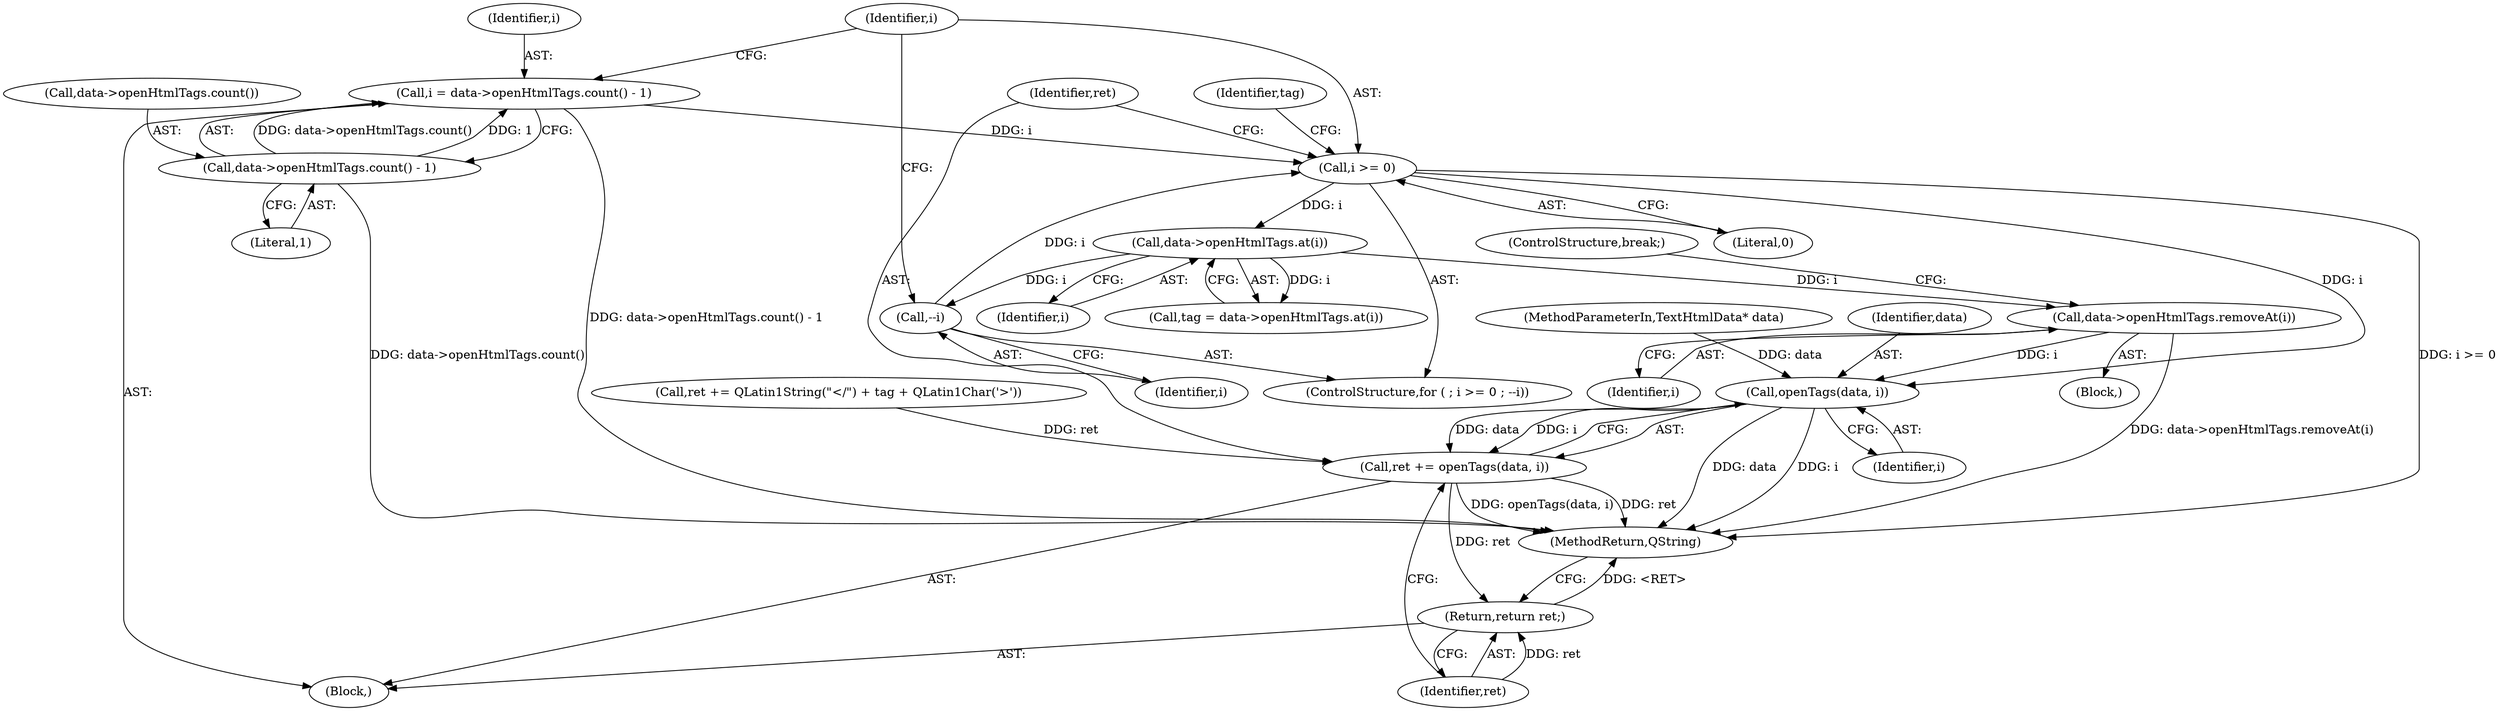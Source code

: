 digraph "1_kde_6a7f59ee1b9dbc6e5cf9e5f3b306504d02b73ef0@API" {
"1000137" [label="(Call,data->openHtmlTags.removeAt(i))"];
"1000121" [label="(Call,data->openHtmlTags.at(i))"];
"1000113" [label="(Call,i >= 0)"];
"1000116" [label="(Call,--i)"];
"1000107" [label="(Call,i = data->openHtmlTags.count() - 1)"];
"1000109" [label="(Call,data->openHtmlTags.count() - 1)"];
"1000142" [label="(Call,openTags(data, i))"];
"1000140" [label="(Call,ret += openTags(data, i))"];
"1000145" [label="(Return,return ret;)"];
"1000136" [label="(Block,)"];
"1000113" [label="(Call,i >= 0)"];
"1000101" [label="(MethodParameterIn,TextHtmlData* data)"];
"1000116" [label="(Call,--i)"];
"1000145" [label="(Return,return ret;)"];
"1000143" [label="(Identifier,data)"];
"1000119" [label="(Call,tag = data->openHtmlTags.at(i))"];
"1000103" [label="(Block,)"];
"1000138" [label="(Identifier,i)"];
"1000120" [label="(Identifier,tag)"];
"1000123" [label="(Call,ret += QLatin1String(\"</\") + tag + QLatin1Char('>'))"];
"1000147" [label="(MethodReturn,QString)"];
"1000121" [label="(Call,data->openHtmlTags.at(i))"];
"1000110" [label="(Call,data->openHtmlTags.count())"];
"1000111" [label="(Literal,1)"];
"1000108" [label="(Identifier,i)"];
"1000117" [label="(Identifier,i)"];
"1000139" [label="(ControlStructure,break;)"];
"1000146" [label="(Identifier,ret)"];
"1000140" [label="(Call,ret += openTags(data, i))"];
"1000142" [label="(Call,openTags(data, i))"];
"1000122" [label="(Identifier,i)"];
"1000137" [label="(Call,data->openHtmlTags.removeAt(i))"];
"1000114" [label="(Identifier,i)"];
"1000112" [label="(ControlStructure,for ( ; i >= 0 ; --i))"];
"1000115" [label="(Literal,0)"];
"1000141" [label="(Identifier,ret)"];
"1000144" [label="(Identifier,i)"];
"1000109" [label="(Call,data->openHtmlTags.count() - 1)"];
"1000107" [label="(Call,i = data->openHtmlTags.count() - 1)"];
"1000137" -> "1000136"  [label="AST: "];
"1000137" -> "1000138"  [label="CFG: "];
"1000138" -> "1000137"  [label="AST: "];
"1000139" -> "1000137"  [label="CFG: "];
"1000137" -> "1000147"  [label="DDG: data->openHtmlTags.removeAt(i)"];
"1000121" -> "1000137"  [label="DDG: i"];
"1000137" -> "1000142"  [label="DDG: i"];
"1000121" -> "1000119"  [label="AST: "];
"1000121" -> "1000122"  [label="CFG: "];
"1000122" -> "1000121"  [label="AST: "];
"1000119" -> "1000121"  [label="CFG: "];
"1000121" -> "1000116"  [label="DDG: i"];
"1000121" -> "1000119"  [label="DDG: i"];
"1000113" -> "1000121"  [label="DDG: i"];
"1000113" -> "1000112"  [label="AST: "];
"1000113" -> "1000115"  [label="CFG: "];
"1000114" -> "1000113"  [label="AST: "];
"1000115" -> "1000113"  [label="AST: "];
"1000120" -> "1000113"  [label="CFG: "];
"1000141" -> "1000113"  [label="CFG: "];
"1000113" -> "1000147"  [label="DDG: i >= 0"];
"1000116" -> "1000113"  [label="DDG: i"];
"1000107" -> "1000113"  [label="DDG: i"];
"1000113" -> "1000142"  [label="DDG: i"];
"1000116" -> "1000112"  [label="AST: "];
"1000116" -> "1000117"  [label="CFG: "];
"1000117" -> "1000116"  [label="AST: "];
"1000114" -> "1000116"  [label="CFG: "];
"1000107" -> "1000103"  [label="AST: "];
"1000107" -> "1000109"  [label="CFG: "];
"1000108" -> "1000107"  [label="AST: "];
"1000109" -> "1000107"  [label="AST: "];
"1000114" -> "1000107"  [label="CFG: "];
"1000107" -> "1000147"  [label="DDG: data->openHtmlTags.count() - 1"];
"1000109" -> "1000107"  [label="DDG: data->openHtmlTags.count()"];
"1000109" -> "1000107"  [label="DDG: 1"];
"1000109" -> "1000111"  [label="CFG: "];
"1000110" -> "1000109"  [label="AST: "];
"1000111" -> "1000109"  [label="AST: "];
"1000109" -> "1000147"  [label="DDG: data->openHtmlTags.count()"];
"1000142" -> "1000140"  [label="AST: "];
"1000142" -> "1000144"  [label="CFG: "];
"1000143" -> "1000142"  [label="AST: "];
"1000144" -> "1000142"  [label="AST: "];
"1000140" -> "1000142"  [label="CFG: "];
"1000142" -> "1000147"  [label="DDG: data"];
"1000142" -> "1000147"  [label="DDG: i"];
"1000142" -> "1000140"  [label="DDG: data"];
"1000142" -> "1000140"  [label="DDG: i"];
"1000101" -> "1000142"  [label="DDG: data"];
"1000140" -> "1000103"  [label="AST: "];
"1000141" -> "1000140"  [label="AST: "];
"1000146" -> "1000140"  [label="CFG: "];
"1000140" -> "1000147"  [label="DDG: openTags(data, i)"];
"1000140" -> "1000147"  [label="DDG: ret"];
"1000123" -> "1000140"  [label="DDG: ret"];
"1000140" -> "1000145"  [label="DDG: ret"];
"1000145" -> "1000103"  [label="AST: "];
"1000145" -> "1000146"  [label="CFG: "];
"1000146" -> "1000145"  [label="AST: "];
"1000147" -> "1000145"  [label="CFG: "];
"1000145" -> "1000147"  [label="DDG: <RET>"];
"1000146" -> "1000145"  [label="DDG: ret"];
}
